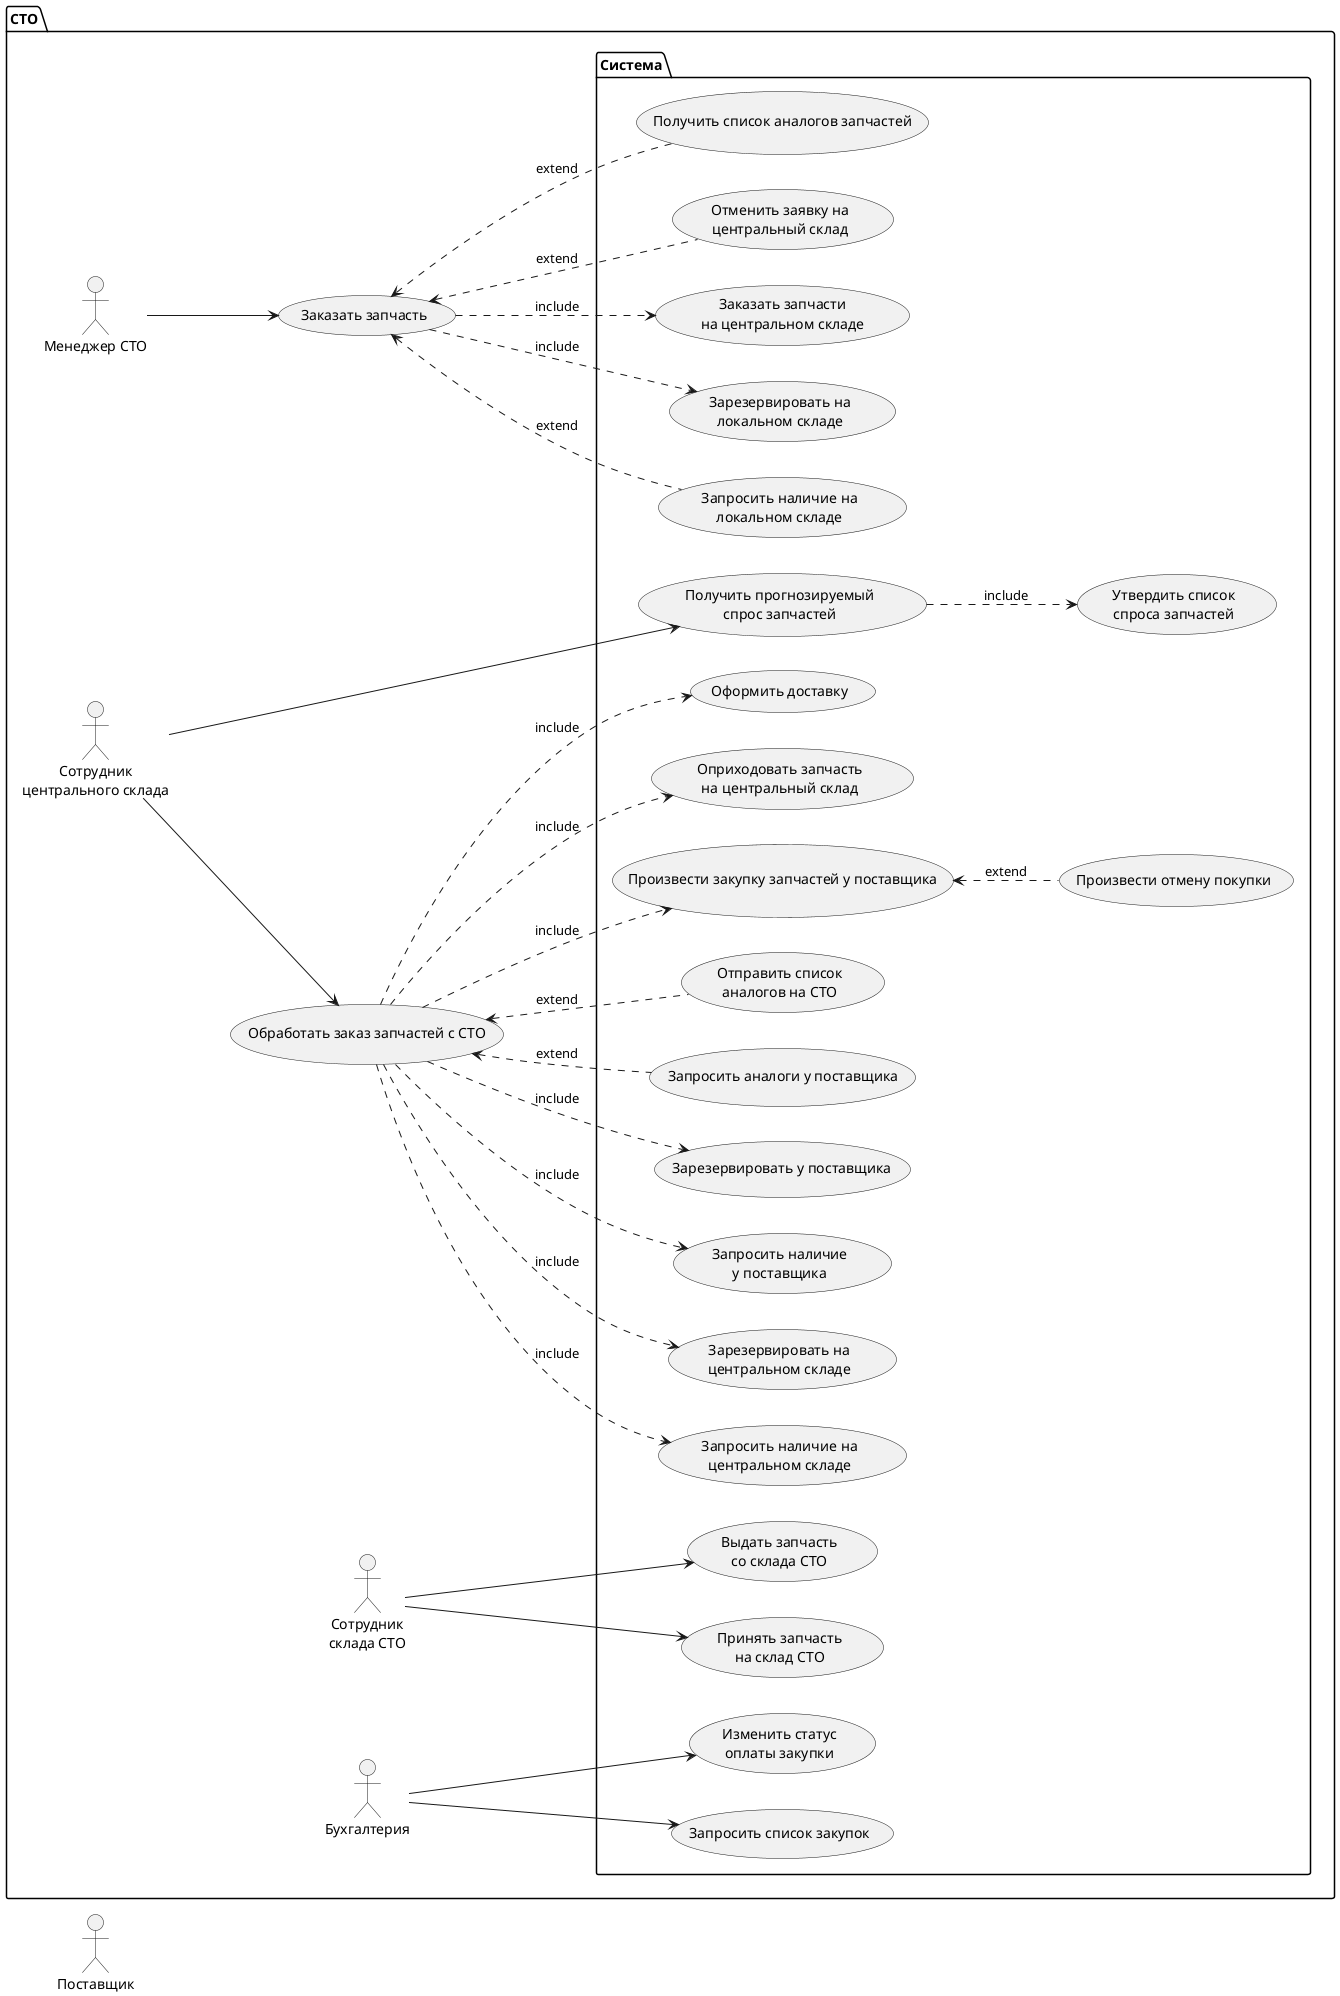 @startuml Domaine modele
left to right direction
skinparam DefaultTextAlignment center

    actor Поставщик as provider

    package СТО {
               
    actor :Менеджер СТО: as manager
    actor :Сотрудник\nцентрального склада: as sklad
    actor :Сотрудник\nсклада СТО: as skladsto 
    actor :Бухгалтерия: as buh
    

    usecase "Заказать запчасть" as zakaz

    usecase "Обработать заказ запчастей с СТО" as processorder 

    
        
        package Система {            

            usecase "Запросить наличие на\nлокальном складе" as zakazlocal
            usecase "Зарезервировать на\nлокальном складе" as reservlocal
            usecase "Заказать запчасти\nна центральном складе" as app            
            usecase "Отменить заявку на\nцентральный склад" as cancelapp
            usecase "Получить список аналогов запчастей" as getanalog
            

            usecase "Принять запчасть\nна склад СТО" as accept
            usecase "Выдать запчасть\nсо склада СТО" as issuesto

            
            usecase "Запросить наличие на\nцентральном складе" as zakazcenter
            usecase "Зарезервировать на\nцентральном складе" as reservcenter
            usecase "Запросить наличие\nу поставщика" as zakazdealer
            usecase "Зарезервировать у поставщика" as reservdealer
            usecase "Запросить аналоги у поставщика" as getanalogdealer
            usecase "Отправить список\nаналогов на СТО" as sendanalogdealer
            usecase "Произвести закупку запчастей у поставщика" as purchase
            usecase "Произвести отмену покупки" as cancelpurchase
            usecase "Оприходовать запчасть\nна центральный склад" as issuecenter
            usecase "Оформить доставку" as senddelivery

            usecase "Получить прогнозируемый\nспрос запчастей" as getforecast

            usecase "Утвердить список\nспроса запчастей" as signforecast

            usecase "Запросить список закупок" as getlistpurchase
            usecase "Изменить статус\nоплаты закупки" as patchpurchase


                    
        }    

    manager --> zakaz
    zakaz ..> reservlocal : include
    zakaz <.. cancelapp : extend 
    zakaz <.. getanalog : extend
    zakaz <.. zakazlocal : extend
    zakaz ..> app : include
    
    skladsto --> accept
    skladsto --> issuesto
    
    sklad --> processorder
    processorder ..> purchase : include

    processorder ..> zakazcenter : include
    processorder ..> reservcenter : include
    processorder ..> zakazdealer : include
    processorder ..> reservdealer : include
    processorder <.. getanalogdealer : extend
    processorder <.. sendanalogdealer : extend 
    processorder ..> issuecenter : include 
    processorder ..> senddelivery : include

    purchase <.. cancelpurchase : extend 

    sklad --> getforecast
    getforecast ..> signforecast : include 

    buh --> getlistpurchase
    buh --> patchpurchase
   
    }
@enduml